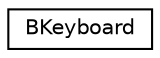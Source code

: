 digraph "Graphical Class Hierarchy"
{
 // LATEX_PDF_SIZE
  edge [fontname="Helvetica",fontsize="10",labelfontname="Helvetica",labelfontsize="10"];
  node [fontname="Helvetica",fontsize="10",shape=record];
  rankdir="LR";
  Node0 [label="BKeyboard",height=0.2,width=0.4,color="black", fillcolor="white", style="filled",URL="$class_b_keyboard.html",tooltip=" "];
}
